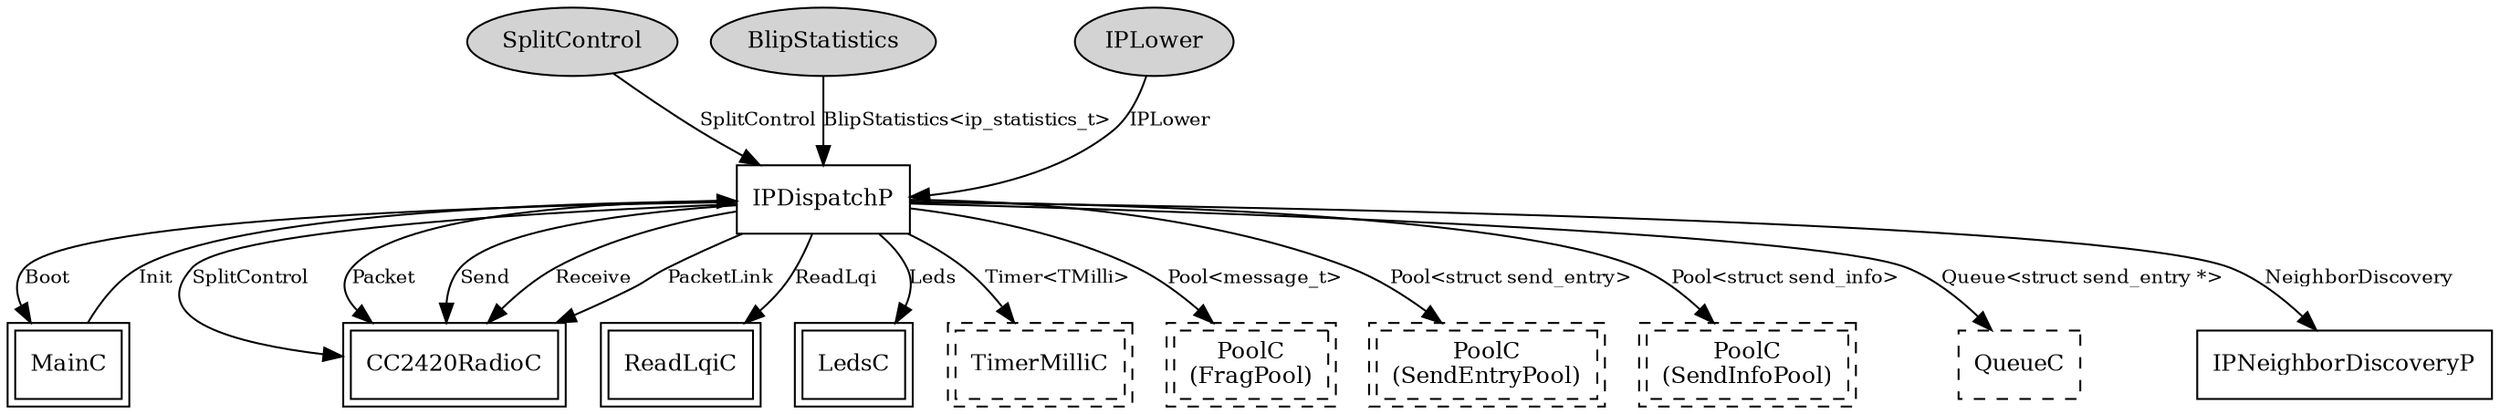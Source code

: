 digraph "tos.lib.net.blip.IPDispatchC" {
  n0x40f84010 [shape=ellipse, style=filled, label="SplitControl", fontsize=12];
  "IPDispatchP" [fontsize=12, shape=box, URL="../chtml/tos.lib.net.blip.IPDispatchP.html"];
  n0x40f80ac0 [shape=ellipse, style=filled, label="BlipStatistics", fontsize=12];
  "IPDispatchP" [fontsize=12, shape=box, URL="../chtml/tos.lib.net.blip.IPDispatchP.html"];
  n0x40f84610 [shape=ellipse, style=filled, label="IPLower", fontsize=12];
  "IPDispatchP" [fontsize=12, shape=box, URL="../chtml/tos.lib.net.blip.IPDispatchP.html"];
  "IPDispatchP" [fontsize=12, shape=box, URL="../chtml/tos.lib.net.blip.IPDispatchP.html"];
  "MainC" [fontsize=12, shape=box,peripheries=2, URL="../chtml/tos.system.MainC.html"];
  "IPDispatchP" [fontsize=12, shape=box, URL="../chtml/tos.lib.net.blip.IPDispatchP.html"];
  "CC2420RadioC" [fontsize=12, shape=box,peripheries=2, URL="../chtml/tos.chips.cc2420.CC2420RadioC.html"];
  "IPDispatchP" [fontsize=12, shape=box, URL="../chtml/tos.lib.net.blip.IPDispatchP.html"];
  "CC2420RadioC" [fontsize=12, shape=box,peripheries=2, URL="../chtml/tos.chips.cc2420.CC2420RadioC.html"];
  "IPDispatchP" [fontsize=12, shape=box, URL="../chtml/tos.lib.net.blip.IPDispatchP.html"];
  "CC2420RadioC" [fontsize=12, shape=box,peripheries=2, URL="../chtml/tos.chips.cc2420.CC2420RadioC.html"];
  "IPDispatchP" [fontsize=12, shape=box, URL="../chtml/tos.lib.net.blip.IPDispatchP.html"];
  "CC2420RadioC" [fontsize=12, shape=box,peripheries=2, URL="../chtml/tos.chips.cc2420.CC2420RadioC.html"];
  "MainC" [fontsize=12, shape=box,peripheries=2, URL="../chtml/tos.system.MainC.html"];
  "IPDispatchP" [fontsize=12, shape=box, URL="../chtml/tos.lib.net.blip.IPDispatchP.html"];
  "IPDispatchP" [fontsize=12, shape=box, URL="../chtml/tos.lib.net.blip.IPDispatchP.html"];
  "CC2420RadioC" [fontsize=12, shape=box,peripheries=2, URL="../chtml/tos.chips.cc2420.CC2420RadioC.html"];
  "IPDispatchP" [fontsize=12, shape=box, URL="../chtml/tos.lib.net.blip.IPDispatchP.html"];
  "ReadLqiC" [fontsize=12, shape=box,peripheries=2, URL="../chtml/tos.lib.net.blip.ReadLqiC.html"];
  "IPDispatchP" [fontsize=12, shape=box, URL="../chtml/tos.lib.net.blip.IPDispatchP.html"];
  "LedsC" [fontsize=12, shape=box,peripheries=2, URL="../chtml/tos.system.LedsC.html"];
  "IPDispatchP" [fontsize=12, shape=box, URL="../chtml/tos.lib.net.blip.IPDispatchP.html"];
  "IPDispatchC.TimerMilliC" [fontsize=12, shape=box,peripheries=2, style=dashed, label="TimerMilliC", URL="../chtml/tos.system.TimerMilliC.html"];
  "IPDispatchP" [fontsize=12, shape=box, URL="../chtml/tos.lib.net.blip.IPDispatchP.html"];
  "IPDispatchC.FragPool" [fontsize=12, shape=box,peripheries=2, style=dashed, label="PoolC\n(FragPool)", URL="../chtml/tos.system.PoolC.html"];
  "IPDispatchP" [fontsize=12, shape=box, URL="../chtml/tos.lib.net.blip.IPDispatchP.html"];
  "IPDispatchC.SendEntryPool" [fontsize=12, shape=box,peripheries=2, style=dashed, label="PoolC\n(SendEntryPool)", URL="../chtml/tos.system.PoolC.html"];
  "IPDispatchP" [fontsize=12, shape=box, URL="../chtml/tos.lib.net.blip.IPDispatchP.html"];
  "IPDispatchC.SendInfoPool" [fontsize=12, shape=box,peripheries=2, style=dashed, label="PoolC\n(SendInfoPool)", URL="../chtml/tos.system.PoolC.html"];
  "IPDispatchP" [fontsize=12, shape=box, URL="../chtml/tos.lib.net.blip.IPDispatchP.html"];
  "IPDispatchC.QueueC" [fontsize=12, shape=box, style=dashed, label="QueueC", URL="../chtml/tos.system.QueueC.html"];
  "IPDispatchP" [fontsize=12, shape=box, URL="../chtml/tos.lib.net.blip.IPDispatchP.html"];
  "IPNeighborDiscoveryP" [fontsize=12, shape=box, URL="../chtml/tos.lib.net.blip.IPNeighborDiscoveryP.html"];
  "n0x40f84010" -> "IPDispatchP" [label="SplitControl", URL="../ihtml/tos.interfaces.SplitControl.html", fontsize=10];
  "n0x40f80ac0" -> "IPDispatchP" [label="BlipStatistics<ip_statistics_t>", URL="../ihtml/tos.lib.net.blip.interfaces.BlipStatistics.html", fontsize=10];
  "n0x40f84610" -> "IPDispatchP" [label="IPLower", URL="../ihtml/tos.lib.net.blip.interfaces.IPLower.html", fontsize=10];
  "IPDispatchP" -> "MainC" [label="Boot", URL="../ihtml/tos.interfaces.Boot.html", fontsize=10];
  "IPDispatchP" -> "CC2420RadioC" [label="SplitControl", URL="../ihtml/tos.interfaces.SplitControl.html", fontsize=10];
  "IPDispatchP" -> "CC2420RadioC" [label="Packet", URL="../ihtml/tos.interfaces.Packet.html", fontsize=10];
  "IPDispatchP" -> "CC2420RadioC" [label="Send", URL="../ihtml/tos.interfaces.Send.html", fontsize=10];
  "IPDispatchP" -> "CC2420RadioC" [label="Receive", URL="../ihtml/tos.interfaces.Receive.html", fontsize=10];
  "MainC" -> "IPDispatchP" [label="Init", URL="../ihtml/tos.interfaces.Init.html", fontsize=10];
  "IPDispatchP" -> "CC2420RadioC" [label="PacketLink", URL="../ihtml/tos.interfaces.PacketLink.html", fontsize=10];
  "IPDispatchP" -> "ReadLqiC" [label="ReadLqi", URL="../ihtml/tos.lib.net.blip.interfaces.ReadLqi.html", fontsize=10];
  "IPDispatchP" -> "LedsC" [label="Leds", URL="../ihtml/tos.interfaces.Leds.html", fontsize=10];
  "IPDispatchP" -> "IPDispatchC.TimerMilliC" [label="Timer<TMilli>", URL="../ihtml/tos.lib.timer.Timer.html", fontsize=10];
  "IPDispatchP" -> "IPDispatchC.FragPool" [label="Pool<message_t>", URL="../ihtml/tos.interfaces.Pool.html", fontsize=10];
  "IPDispatchP" -> "IPDispatchC.SendEntryPool" [label="Pool<struct send_entry>", URL="../ihtml/tos.interfaces.Pool.html", fontsize=10];
  "IPDispatchP" -> "IPDispatchC.SendInfoPool" [label="Pool<struct send_info>", URL="../ihtml/tos.interfaces.Pool.html", fontsize=10];
  "IPDispatchP" -> "IPDispatchC.QueueC" [label="Queue<struct send_entry *>", URL="../ihtml/tos.interfaces.Queue.html", fontsize=10];
  "IPDispatchP" -> "IPNeighborDiscoveryP" [label="NeighborDiscovery", URL="../ihtml/tos.lib.net.blip.interfaces.NeighborDiscovery.html", fontsize=10];
}
